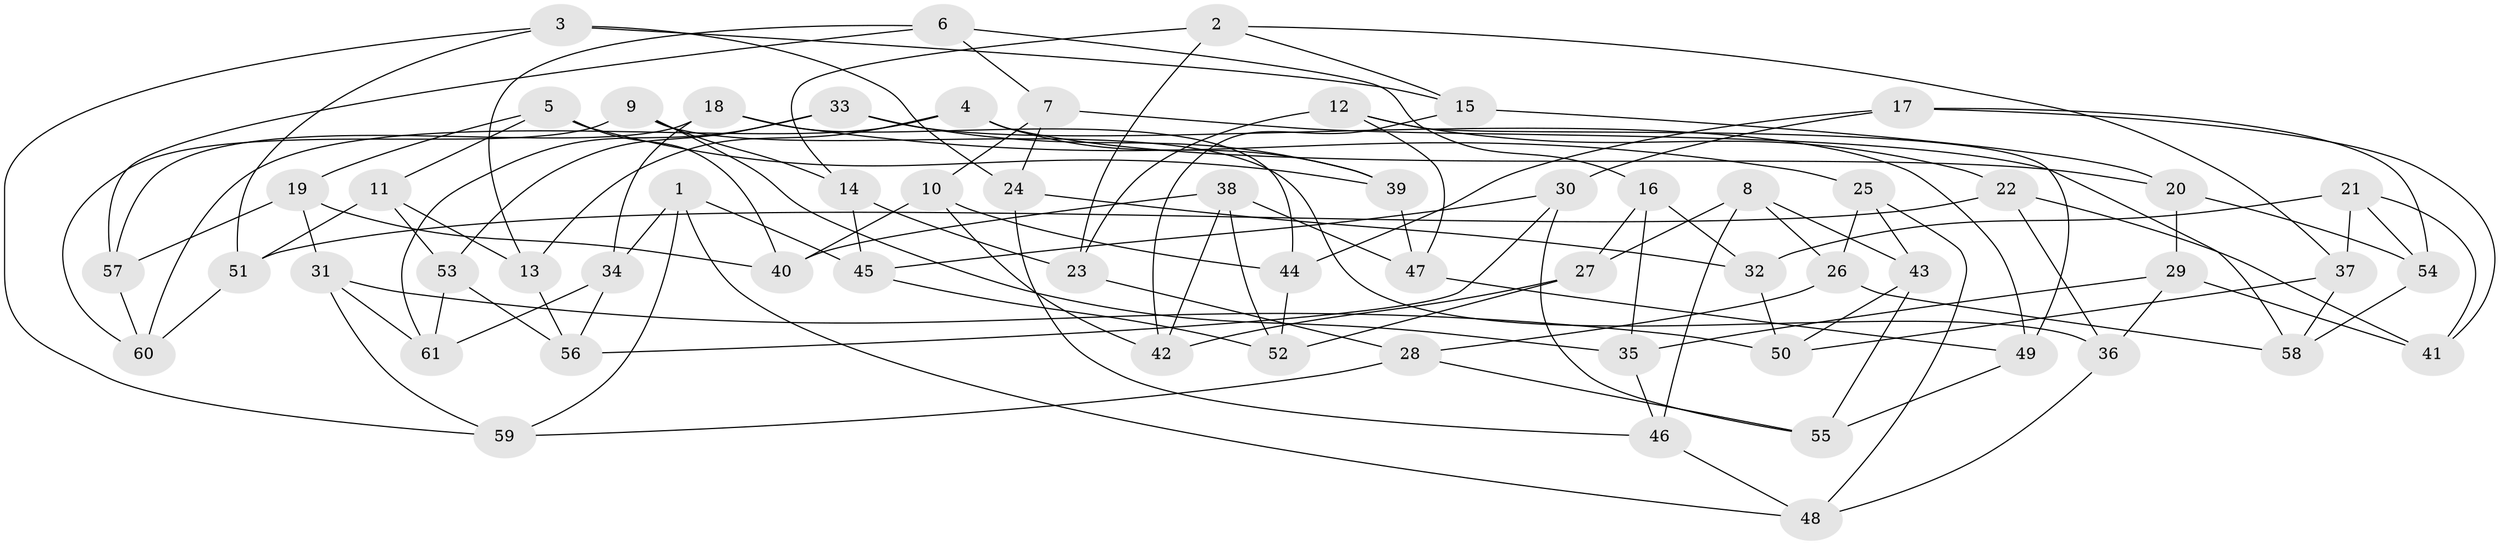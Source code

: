 // Generated by graph-tools (version 1.1) at 2025/26/03/09/25 03:26:59]
// undirected, 61 vertices, 122 edges
graph export_dot {
graph [start="1"]
  node [color=gray90,style=filled];
  1;
  2;
  3;
  4;
  5;
  6;
  7;
  8;
  9;
  10;
  11;
  12;
  13;
  14;
  15;
  16;
  17;
  18;
  19;
  20;
  21;
  22;
  23;
  24;
  25;
  26;
  27;
  28;
  29;
  30;
  31;
  32;
  33;
  34;
  35;
  36;
  37;
  38;
  39;
  40;
  41;
  42;
  43;
  44;
  45;
  46;
  47;
  48;
  49;
  50;
  51;
  52;
  53;
  54;
  55;
  56;
  57;
  58;
  59;
  60;
  61;
  1 -- 59;
  1 -- 34;
  1 -- 45;
  1 -- 48;
  2 -- 23;
  2 -- 37;
  2 -- 14;
  2 -- 15;
  3 -- 15;
  3 -- 59;
  3 -- 51;
  3 -- 24;
  4 -- 20;
  4 -- 39;
  4 -- 60;
  4 -- 13;
  5 -- 19;
  5 -- 39;
  5 -- 11;
  5 -- 40;
  6 -- 13;
  6 -- 57;
  6 -- 7;
  6 -- 16;
  7 -- 58;
  7 -- 10;
  7 -- 24;
  8 -- 26;
  8 -- 43;
  8 -- 46;
  8 -- 27;
  9 -- 36;
  9 -- 14;
  9 -- 60;
  9 -- 35;
  10 -- 40;
  10 -- 42;
  10 -- 44;
  11 -- 13;
  11 -- 51;
  11 -- 53;
  12 -- 49;
  12 -- 47;
  12 -- 23;
  12 -- 22;
  13 -- 56;
  14 -- 23;
  14 -- 45;
  15 -- 42;
  15 -- 20;
  16 -- 32;
  16 -- 27;
  16 -- 35;
  17 -- 30;
  17 -- 44;
  17 -- 54;
  17 -- 41;
  18 -- 25;
  18 -- 57;
  18 -- 44;
  18 -- 34;
  19 -- 40;
  19 -- 31;
  19 -- 57;
  20 -- 29;
  20 -- 54;
  21 -- 32;
  21 -- 41;
  21 -- 54;
  21 -- 37;
  22 -- 36;
  22 -- 41;
  22 -- 51;
  23 -- 28;
  24 -- 46;
  24 -- 32;
  25 -- 43;
  25 -- 26;
  25 -- 48;
  26 -- 28;
  26 -- 58;
  27 -- 42;
  27 -- 52;
  28 -- 55;
  28 -- 59;
  29 -- 35;
  29 -- 41;
  29 -- 36;
  30 -- 45;
  30 -- 55;
  30 -- 56;
  31 -- 61;
  31 -- 59;
  31 -- 50;
  32 -- 50;
  33 -- 61;
  33 -- 53;
  33 -- 49;
  33 -- 39;
  34 -- 61;
  34 -- 56;
  35 -- 46;
  36 -- 48;
  37 -- 58;
  37 -- 50;
  38 -- 42;
  38 -- 47;
  38 -- 40;
  38 -- 52;
  39 -- 47;
  43 -- 55;
  43 -- 50;
  44 -- 52;
  45 -- 52;
  46 -- 48;
  47 -- 49;
  49 -- 55;
  51 -- 60;
  53 -- 56;
  53 -- 61;
  54 -- 58;
  57 -- 60;
}
